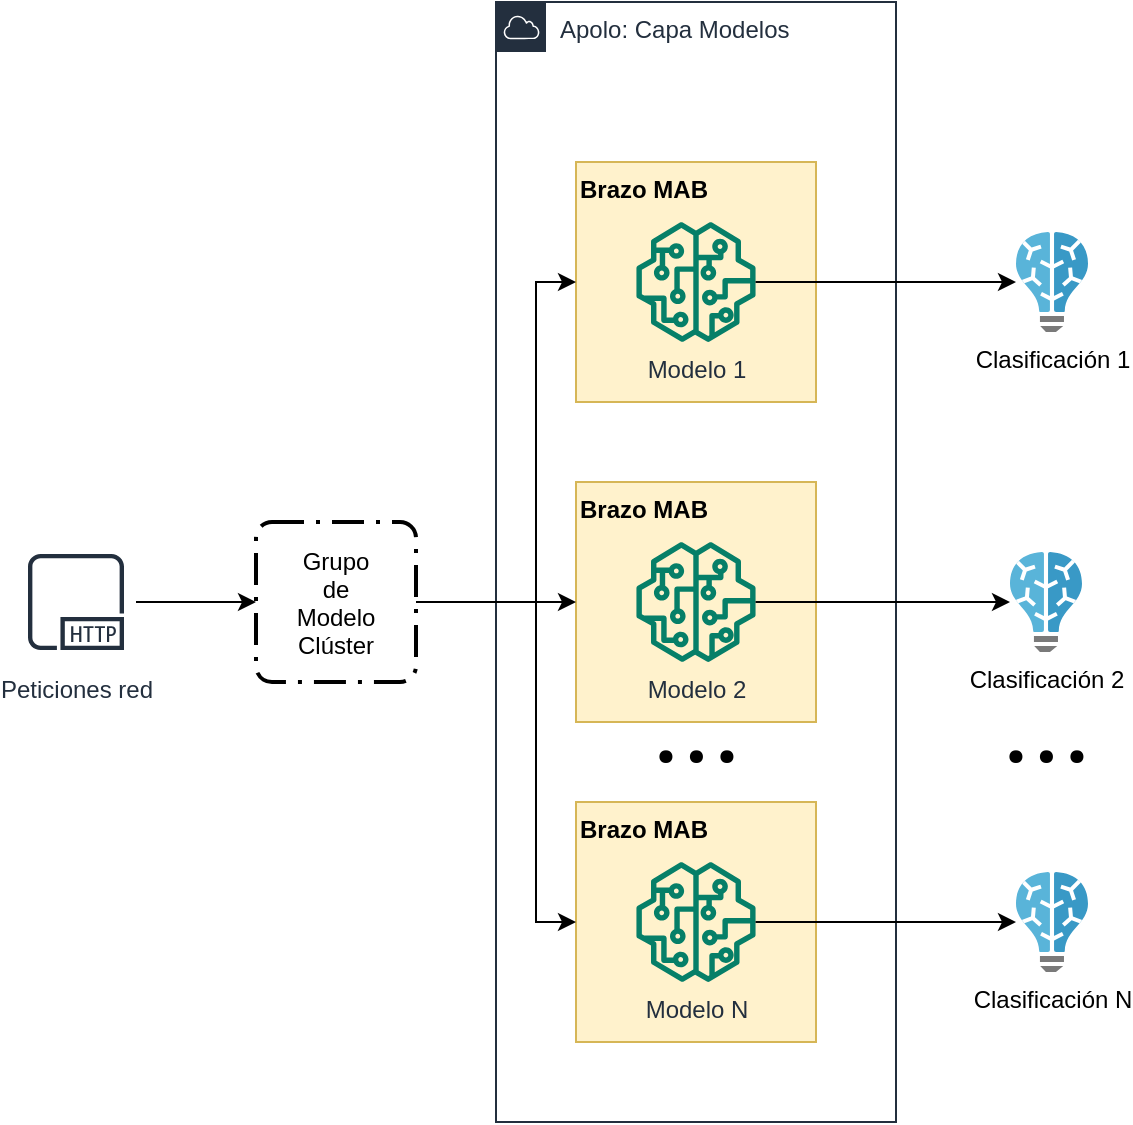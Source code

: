 <mxfile version="20.3.0" type="device"><diagram id="l8hXMBHkgcEJcSW0mbfh" name="Page-1"><mxGraphModel dx="1038" dy="641" grid="1" gridSize="10" guides="1" tooltips="1" connect="1" arrows="1" fold="1" page="1" pageScale="1" pageWidth="1169" pageHeight="827" math="0" shadow="0"><root><mxCell id="0"/><mxCell id="1" parent="0"/><mxCell id="M-utf_Y-ioxxnafgKtch-12" value="Apolo: Capa Modelos" style="points=[[0,0],[0.25,0],[0.5,0],[0.75,0],[1,0],[1,0.25],[1,0.5],[1,0.75],[1,1],[0.75,1],[0.5,1],[0.25,1],[0,1],[0,0.75],[0,0.5],[0,0.25]];outlineConnect=0;gradientColor=none;html=1;whiteSpace=wrap;fontSize=12;fontStyle=0;container=1;pointerEvents=0;collapsible=0;recursiveResize=0;shape=mxgraph.aws4.group;grIcon=mxgraph.aws4.group_aws_cloud;strokeColor=#232F3E;fillColor=none;verticalAlign=top;align=left;spacingLeft=30;fontColor=#232F3E;dashed=0;" parent="1" vertex="1"><mxGeometry x="560" y="160" width="200" height="560" as="geometry"/></mxCell><mxCell id="KDf9I3UVnx98e_csXLyy-4" value="Brazo MAB" style="whiteSpace=wrap;html=1;aspect=fixed;fillColor=#fff2cc;strokeColor=#d6b656;verticalAlign=top;align=left;fontStyle=1" vertex="1" parent="M-utf_Y-ioxxnafgKtch-12"><mxGeometry x="40" y="400" width="120" height="120" as="geometry"/></mxCell><mxCell id="KDf9I3UVnx98e_csXLyy-2" value="Brazo MAB" style="whiteSpace=wrap;html=1;aspect=fixed;fillColor=#fff2cc;strokeColor=#d6b656;verticalAlign=top;align=left;fontStyle=1" vertex="1" parent="M-utf_Y-ioxxnafgKtch-12"><mxGeometry x="40" y="240" width="120" height="120" as="geometry"/></mxCell><mxCell id="KDf9I3UVnx98e_csXLyy-1" value="Brazo MAB" style="whiteSpace=wrap;html=1;aspect=fixed;fillColor=#fff2cc;strokeColor=#d6b656;verticalAlign=top;align=left;fontStyle=1" vertex="1" parent="M-utf_Y-ioxxnafgKtch-12"><mxGeometry x="40" y="80" width="120" height="120" as="geometry"/></mxCell><mxCell id="WDfH0n3w18J9zH_j8X2r-2" value="Modelo 1" style="sketch=0;outlineConnect=0;fontColor=#232F3E;gradientColor=none;fillColor=#067F68;strokeColor=none;dashed=0;verticalLabelPosition=bottom;verticalAlign=top;align=center;html=1;fontSize=12;fontStyle=0;aspect=fixed;pointerEvents=1;shape=mxgraph.aws4.sagemaker_model;" parent="M-utf_Y-ioxxnafgKtch-12" vertex="1"><mxGeometry x="70" y="110" width="60" height="60" as="geometry"/></mxCell><mxCell id="KDf9I3UVnx98e_csXLyy-5" value="Modelo N" style="sketch=0;outlineConnect=0;fontColor=#232F3E;gradientColor=none;fillColor=#067F68;strokeColor=none;dashed=0;verticalLabelPosition=bottom;verticalAlign=top;align=center;html=1;fontSize=12;fontStyle=0;aspect=fixed;pointerEvents=1;shape=mxgraph.aws4.sagemaker_model;" vertex="1" parent="M-utf_Y-ioxxnafgKtch-12"><mxGeometry x="70" y="430" width="60" height="60" as="geometry"/></mxCell><mxCell id="KDf9I3UVnx98e_csXLyy-10" value="..." style="text;html=1;align=center;verticalAlign=middle;resizable=0;points=[];autosize=1;strokeColor=none;fillColor=none;fontSize=58;fontFamily=roboto;" vertex="1" parent="M-utf_Y-ioxxnafgKtch-12"><mxGeometry x="65" y="320" width="70" height="80" as="geometry"/></mxCell><mxCell id="KDf9I3UVnx98e_csXLyy-3" value="Modelo 2" style="sketch=0;outlineConnect=0;fontColor=#232F3E;gradientColor=none;fillColor=#067F68;strokeColor=none;dashed=0;verticalLabelPosition=bottom;verticalAlign=top;align=center;html=1;fontSize=12;fontStyle=0;aspect=fixed;pointerEvents=1;shape=mxgraph.aws4.sagemaker_model;" vertex="1" parent="M-utf_Y-ioxxnafgKtch-12"><mxGeometry x="70" y="270" width="60" height="60" as="geometry"/></mxCell><mxCell id="KDf9I3UVnx98e_csXLyy-16" style="edgeStyle=orthogonalEdgeStyle;rounded=0;orthogonalLoop=1;jettySize=auto;html=1;entryX=0;entryY=0.5;entryDx=0;entryDy=0;fontFamily=roboto;fontSize=58;" edge="1" parent="1" source="M-utf_Y-ioxxnafgKtch-23" target="KDf9I3UVnx98e_csXLyy-1"><mxGeometry relative="1" as="geometry"><Array as="points"><mxPoint x="580" y="460"/><mxPoint x="580" y="300"/></Array></mxGeometry></mxCell><mxCell id="KDf9I3UVnx98e_csXLyy-18" style="edgeStyle=orthogonalEdgeStyle;rounded=0;orthogonalLoop=1;jettySize=auto;html=1;entryX=0;entryY=0.5;entryDx=0;entryDy=0;fontFamily=roboto;fontSize=58;" edge="1" parent="1" source="M-utf_Y-ioxxnafgKtch-23" target="KDf9I3UVnx98e_csXLyy-4"><mxGeometry relative="1" as="geometry"><Array as="points"><mxPoint x="580" y="460"/><mxPoint x="580" y="620"/></Array></mxGeometry></mxCell><mxCell id="KDf9I3UVnx98e_csXLyy-19" style="edgeStyle=orthogonalEdgeStyle;rounded=0;orthogonalLoop=1;jettySize=auto;html=1;fontFamily=roboto;fontSize=58;" edge="1" parent="1" source="M-utf_Y-ioxxnafgKtch-23" target="KDf9I3UVnx98e_csXLyy-2"><mxGeometry relative="1" as="geometry"/></mxCell><mxCell id="M-utf_Y-ioxxnafgKtch-23" value="Grupo&#10;de&#10;Modelo&#10;Clúster" style="rounded=1;arcSize=10;dashed=1;fillColor=none;gradientColor=none;dashPattern=8 3 1 3;strokeWidth=2;" parent="1" vertex="1"><mxGeometry x="440" y="420" width="80" height="80" as="geometry"/></mxCell><mxCell id="WDfH0n3w18J9zH_j8X2r-17" style="edgeStyle=orthogonalEdgeStyle;rounded=0;orthogonalLoop=1;jettySize=auto;html=1;entryX=0;entryY=0.5;entryDx=0;entryDy=0;" parent="1" source="WDfH0n3w18J9zH_j8X2r-16" target="M-utf_Y-ioxxnafgKtch-23" edge="1"><mxGeometry relative="1" as="geometry"/></mxCell><mxCell id="WDfH0n3w18J9zH_j8X2r-16" value="Peticiones red" style="sketch=0;outlineConnect=0;fontColor=#232F3E;gradientColor=none;strokeColor=#232F3E;fillColor=#ffffff;dashed=0;verticalLabelPosition=bottom;verticalAlign=top;align=center;html=1;fontSize=12;fontStyle=0;aspect=fixed;shape=mxgraph.aws4.resourceIcon;resIcon=mxgraph.aws4.http_protocol;" parent="1" vertex="1"><mxGeometry x="320" y="430" width="60" height="60" as="geometry"/></mxCell><mxCell id="KDf9I3UVnx98e_csXLyy-6" value="Clasificación 1" style="sketch=0;aspect=fixed;html=1;points=[];align=center;image;fontSize=12;image=img/lib/mscae/Batch_AI.svg;" vertex="1" parent="1"><mxGeometry x="820" y="275" width="36" height="50" as="geometry"/></mxCell><mxCell id="KDf9I3UVnx98e_csXLyy-7" value="Clasificación 2" style="sketch=0;aspect=fixed;html=1;points=[];align=center;image;fontSize=12;image=img/lib/mscae/Batch_AI.svg;" vertex="1" parent="1"><mxGeometry x="817" y="435" width="36" height="50" as="geometry"/></mxCell><mxCell id="KDf9I3UVnx98e_csXLyy-8" value="Clasificación N" style="sketch=0;aspect=fixed;html=1;points=[];align=center;image;fontSize=12;image=img/lib/mscae/Batch_AI.svg;" vertex="1" parent="1"><mxGeometry x="820" y="595" width="36" height="50" as="geometry"/></mxCell><mxCell id="KDf9I3UVnx98e_csXLyy-11" value="..." style="text;html=1;align=center;verticalAlign=middle;resizable=0;points=[];autosize=1;strokeColor=none;fillColor=none;fontSize=58;fontFamily=roboto;" vertex="1" parent="1"><mxGeometry x="800" y="480" width="70" height="80" as="geometry"/></mxCell><mxCell id="KDf9I3UVnx98e_csXLyy-12" style="edgeStyle=orthogonalEdgeStyle;rounded=0;orthogonalLoop=1;jettySize=auto;html=1;fontFamily=roboto;fontSize=58;" edge="1" parent="1" source="WDfH0n3w18J9zH_j8X2r-2" target="KDf9I3UVnx98e_csXLyy-6"><mxGeometry relative="1" as="geometry"/></mxCell><mxCell id="KDf9I3UVnx98e_csXLyy-14" style="edgeStyle=orthogonalEdgeStyle;rounded=0;orthogonalLoop=1;jettySize=auto;html=1;fontFamily=roboto;fontSize=58;" edge="1" parent="1" source="KDf9I3UVnx98e_csXLyy-5" target="KDf9I3UVnx98e_csXLyy-8"><mxGeometry relative="1" as="geometry"/></mxCell><mxCell id="KDf9I3UVnx98e_csXLyy-15" value="" style="endArrow=classic;html=1;rounded=0;fontFamily=roboto;fontSize=58;" edge="1" parent="1" source="KDf9I3UVnx98e_csXLyy-3" target="KDf9I3UVnx98e_csXLyy-7"><mxGeometry width="50" height="50" relative="1" as="geometry"><mxPoint x="730" y="430" as="sourcePoint"/><mxPoint x="780" y="380" as="targetPoint"/></mxGeometry></mxCell></root></mxGraphModel></diagram></mxfile>